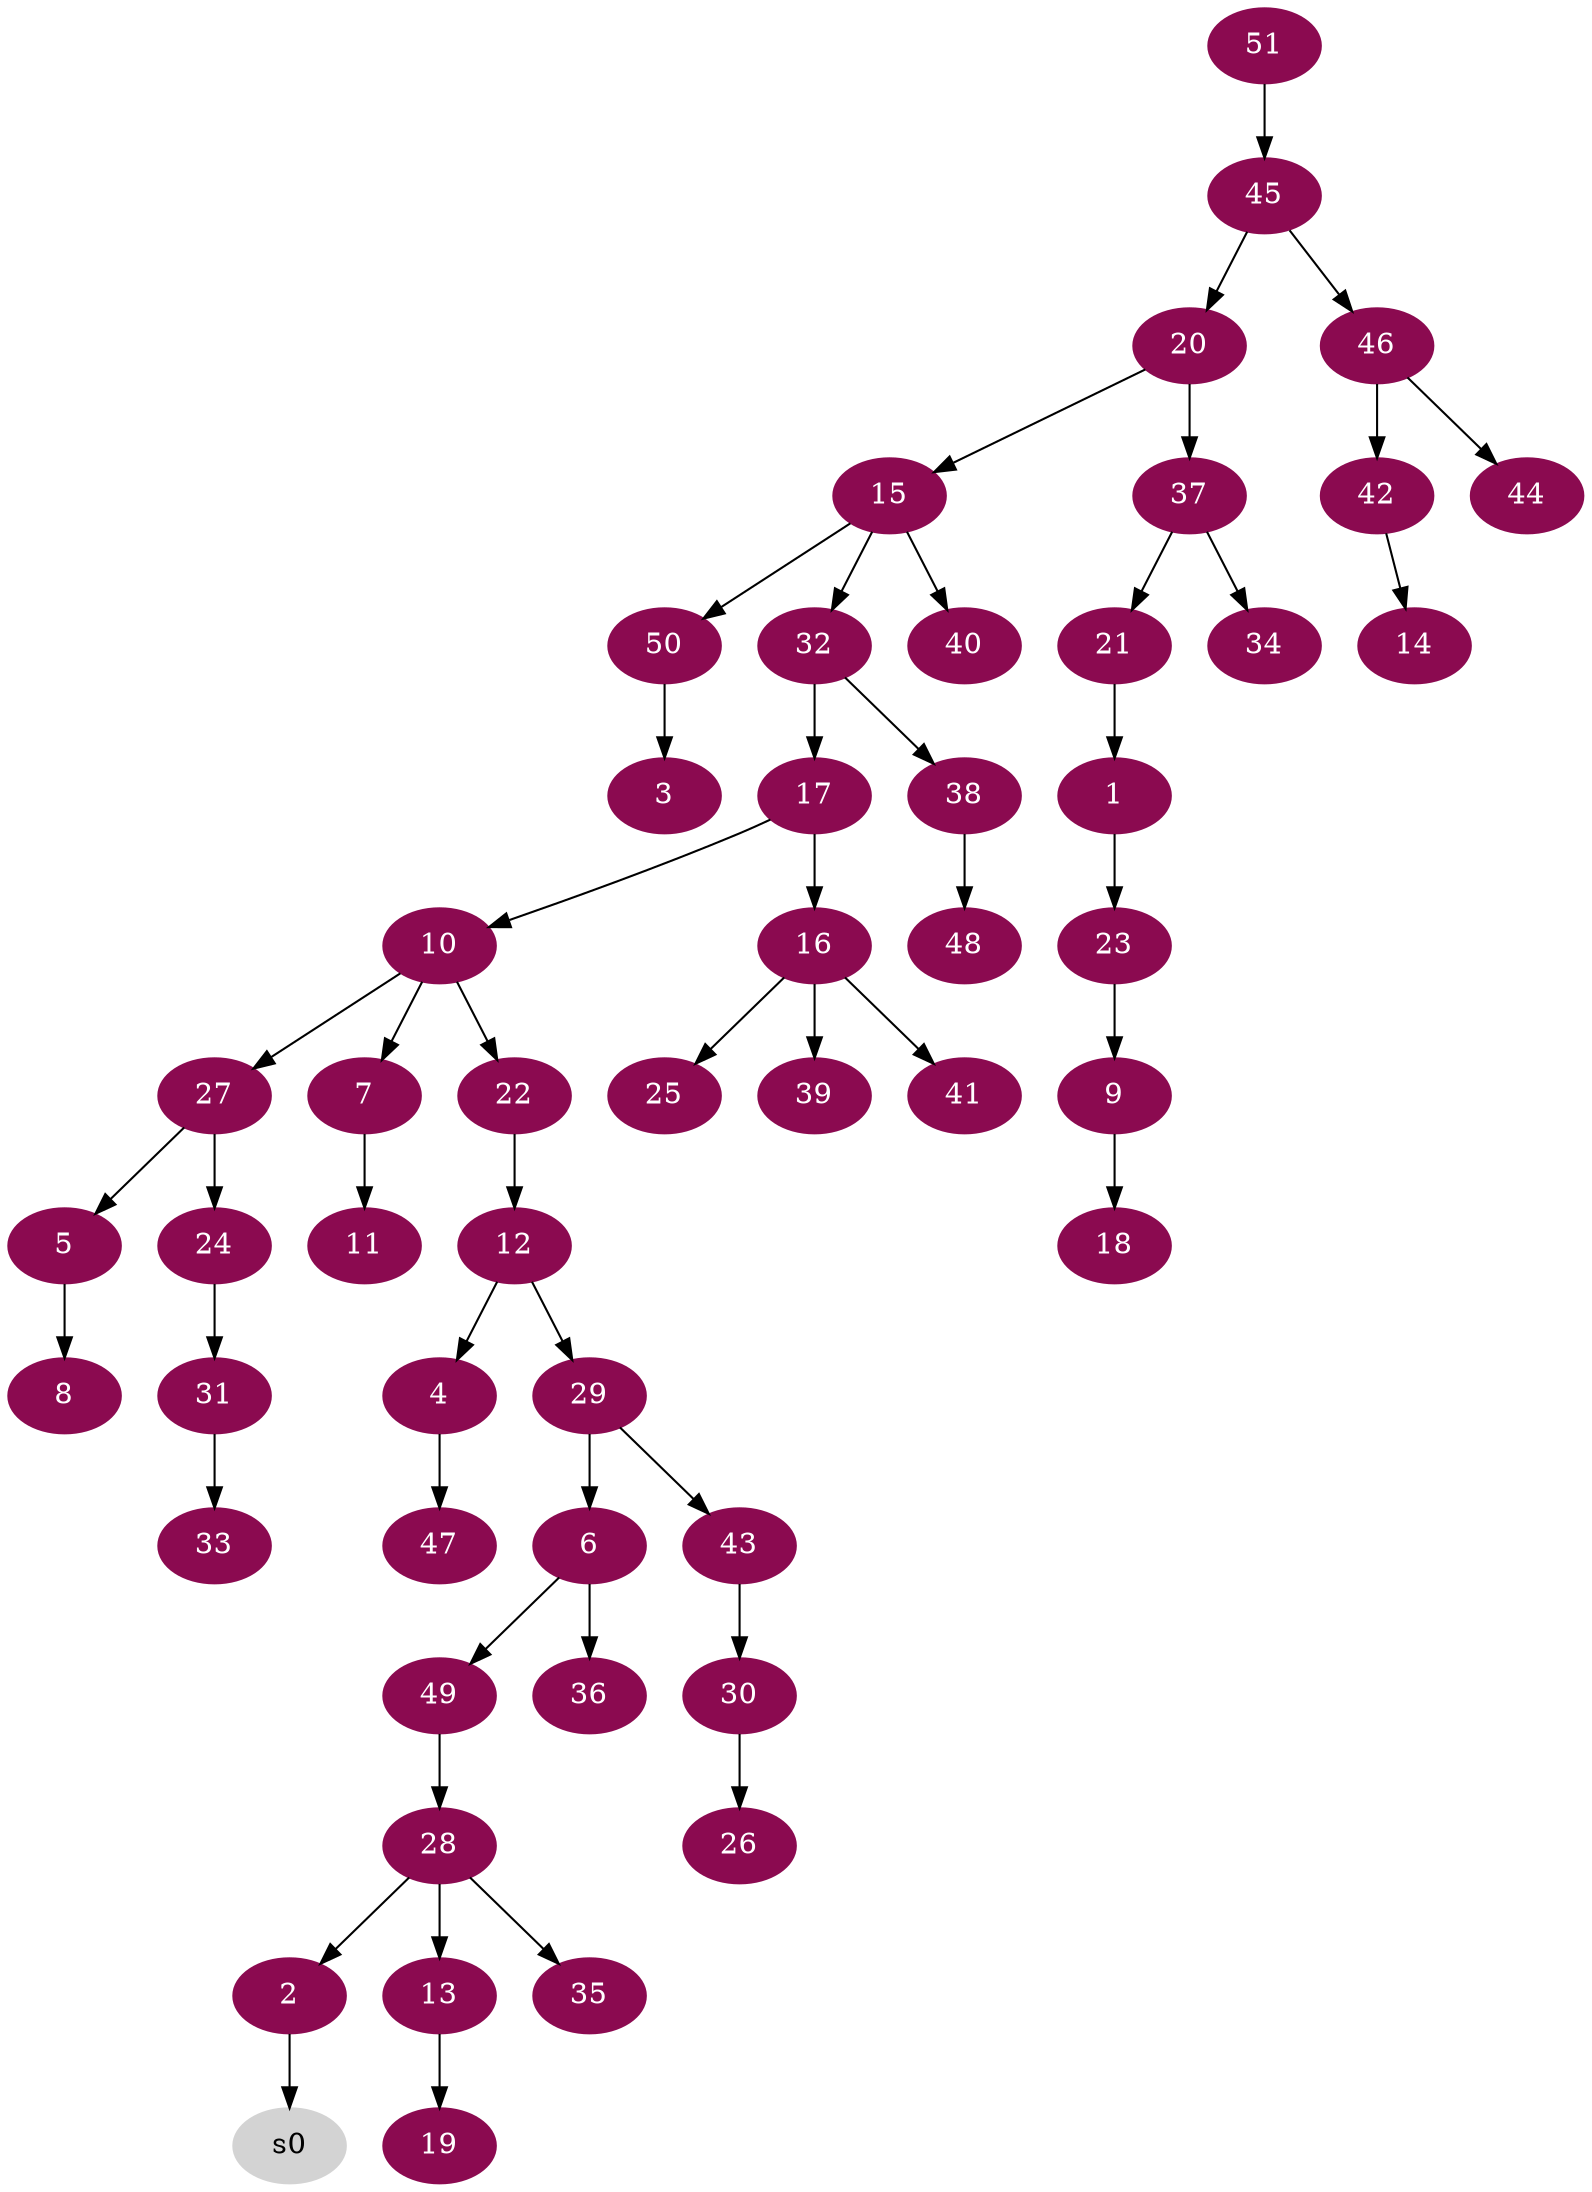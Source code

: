 digraph G {
node [color=deeppink4, style=filled, fontcolor=white];
21 -> 1;
28 -> 2;
50 -> 3;
12 -> 4;
27 -> 5;
29 -> 6;
10 -> 7;
5 -> 8;
23 -> 9;
17 -> 10;
7 -> 11;
22 -> 12;
28 -> 13;
42 -> 14;
20 -> 15;
17 -> 16;
32 -> 17;
9 -> 18;
13 -> 19;
45 -> 20;
37 -> 21;
10 -> 22;
1 -> 23;
27 -> 24;
16 -> 25;
30 -> 26;
10 -> 27;
49 -> 28;
12 -> 29;
43 -> 30;
24 -> 31;
15 -> 32;
31 -> 33;
37 -> 34;
28 -> 35;
6 -> 36;
20 -> 37;
32 -> 38;
16 -> 39;
15 -> 40;
16 -> 41;
46 -> 42;
29 -> 43;
46 -> 44;
51 -> 45;
45 -> 46;
4 -> 47;
38 -> 48;
6 -> 49;
15 -> 50;
node [color=lightgrey, style=filled, fontcolor=black];
2 -> s0;
}
